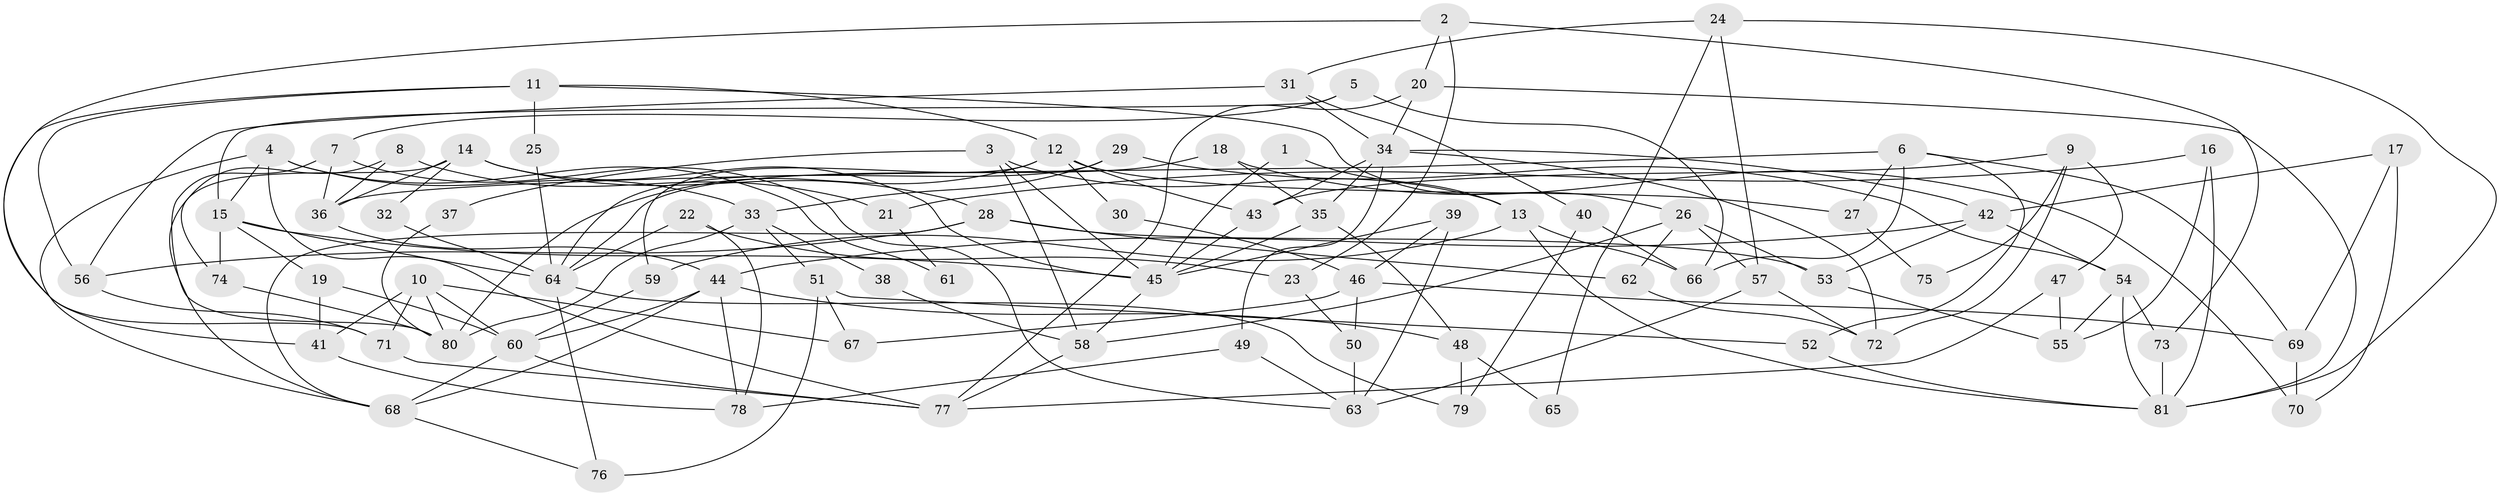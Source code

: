 // coarse degree distribution, {3: 0.25, 4: 0.20833333333333334, 5: 0.14583333333333334, 7: 0.10416666666666667, 2: 0.125, 6: 0.08333333333333333, 8: 0.020833333333333332, 9: 0.041666666666666664, 12: 0.020833333333333332}
// Generated by graph-tools (version 1.1) at 2025/54/03/04/25 21:54:04]
// undirected, 81 vertices, 162 edges
graph export_dot {
graph [start="1"]
  node [color=gray90,style=filled];
  1;
  2;
  3;
  4;
  5;
  6;
  7;
  8;
  9;
  10;
  11;
  12;
  13;
  14;
  15;
  16;
  17;
  18;
  19;
  20;
  21;
  22;
  23;
  24;
  25;
  26;
  27;
  28;
  29;
  30;
  31;
  32;
  33;
  34;
  35;
  36;
  37;
  38;
  39;
  40;
  41;
  42;
  43;
  44;
  45;
  46;
  47;
  48;
  49;
  50;
  51;
  52;
  53;
  54;
  55;
  56;
  57;
  58;
  59;
  60;
  61;
  62;
  63;
  64;
  65;
  66;
  67;
  68;
  69;
  70;
  71;
  72;
  73;
  74;
  75;
  76;
  77;
  78;
  79;
  80;
  81;
  1 -- 45;
  1 -- 13;
  2 -- 73;
  2 -- 71;
  2 -- 20;
  2 -- 23;
  3 -- 58;
  3 -- 45;
  3 -- 13;
  3 -- 37;
  4 -- 77;
  4 -- 15;
  4 -- 33;
  4 -- 61;
  4 -- 68;
  5 -- 66;
  5 -- 7;
  5 -- 15;
  6 -- 52;
  6 -- 36;
  6 -- 27;
  6 -- 66;
  6 -- 69;
  7 -- 80;
  7 -- 36;
  7 -- 63;
  8 -- 36;
  8 -- 74;
  8 -- 21;
  9 -- 43;
  9 -- 72;
  9 -- 47;
  9 -- 75;
  10 -- 60;
  10 -- 80;
  10 -- 41;
  10 -- 67;
  10 -- 71;
  11 -- 26;
  11 -- 12;
  11 -- 25;
  11 -- 41;
  11 -- 56;
  12 -- 59;
  12 -- 43;
  12 -- 27;
  12 -- 30;
  12 -- 80;
  13 -- 66;
  13 -- 59;
  13 -- 81;
  14 -- 68;
  14 -- 28;
  14 -- 32;
  14 -- 36;
  14 -- 45;
  15 -- 19;
  15 -- 45;
  15 -- 64;
  15 -- 74;
  16 -- 81;
  16 -- 55;
  16 -- 21;
  17 -- 42;
  17 -- 69;
  17 -- 70;
  18 -- 64;
  18 -- 70;
  18 -- 35;
  19 -- 41;
  19 -- 60;
  20 -- 77;
  20 -- 34;
  20 -- 81;
  21 -- 61;
  22 -- 64;
  22 -- 78;
  22 -- 23;
  23 -- 50;
  24 -- 81;
  24 -- 31;
  24 -- 57;
  24 -- 65;
  25 -- 64;
  26 -- 62;
  26 -- 58;
  26 -- 53;
  26 -- 57;
  27 -- 75;
  28 -- 68;
  28 -- 53;
  28 -- 56;
  28 -- 62;
  29 -- 54;
  29 -- 64;
  29 -- 33;
  30 -- 46;
  31 -- 56;
  31 -- 34;
  31 -- 40;
  32 -- 64;
  33 -- 38;
  33 -- 51;
  33 -- 80;
  34 -- 35;
  34 -- 42;
  34 -- 43;
  34 -- 49;
  34 -- 72;
  35 -- 45;
  35 -- 48;
  36 -- 44;
  37 -- 80;
  38 -- 58;
  39 -- 45;
  39 -- 63;
  39 -- 46;
  40 -- 79;
  40 -- 66;
  41 -- 78;
  42 -- 44;
  42 -- 53;
  42 -- 54;
  43 -- 45;
  44 -- 78;
  44 -- 60;
  44 -- 48;
  44 -- 68;
  45 -- 58;
  46 -- 50;
  46 -- 67;
  46 -- 69;
  47 -- 55;
  47 -- 77;
  48 -- 65;
  48 -- 79;
  49 -- 63;
  49 -- 78;
  50 -- 63;
  51 -- 67;
  51 -- 52;
  51 -- 76;
  52 -- 81;
  53 -- 55;
  54 -- 81;
  54 -- 55;
  54 -- 73;
  56 -- 71;
  57 -- 63;
  57 -- 72;
  58 -- 77;
  59 -- 60;
  60 -- 77;
  60 -- 68;
  62 -- 72;
  64 -- 76;
  64 -- 79;
  68 -- 76;
  69 -- 70;
  71 -- 77;
  73 -- 81;
  74 -- 80;
}
